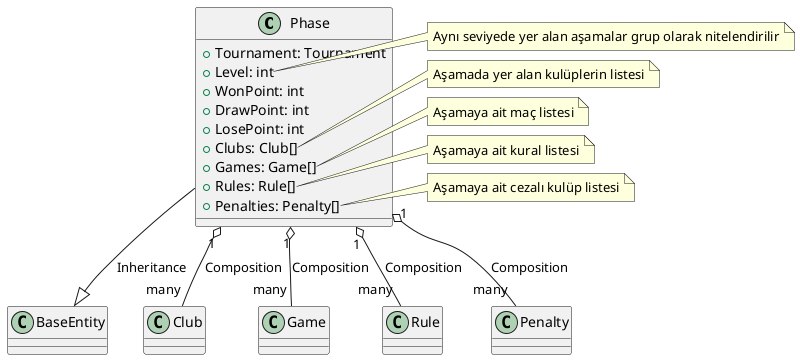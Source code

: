 @startuml Phase Class Diagram

class Phase {
    + Tournament: Tournament
    + Level: int
    + WonPoint: int
    + DrawPoint: int
    + LosePoint: int
    + Clubs: Club[]
    + Games: Game[]
    + Rules: Rule[]
    + Penalties: Penalty[]
}

Phase --|> BaseEntity: Inheritance
Phase "1" o-- "many" Club: Composition
Phase "1" o-- "many" Game: Composition
Phase "1" o-- "many" Rule: Composition
Phase "1" o-- "many" Penalty: Composition

note right of Phase::Level
Aynı seviyede yer alan aşamalar grup olarak nitelendirilir
end note

note right of Phase::Clubs
Aşamada yer alan kulüplerin listesi
end note

note right of Phase::Games
Aşamaya ait maç listesi
end note

note right of Phase::Rules
Aşamaya ait kural listesi
end note

note right of Phase::Penalty
Aşamaya ait cezalı kulüp listesi
end note

@enduml
